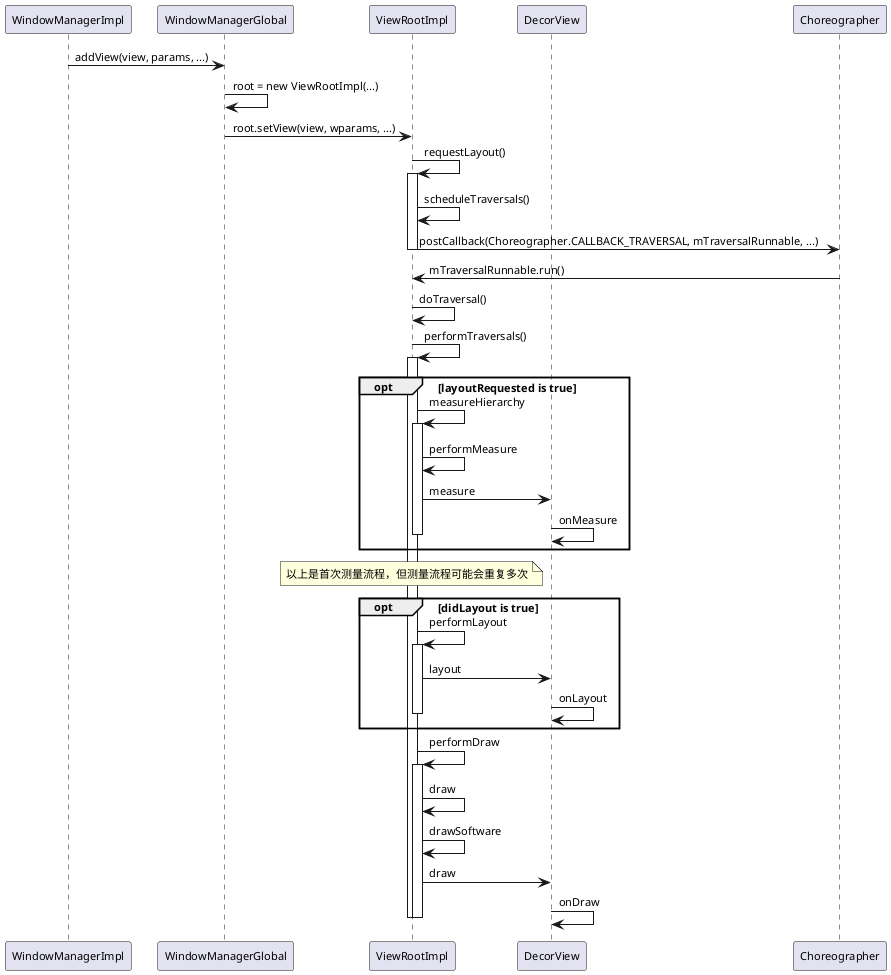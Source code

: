 /'
```sequence
participant WMI as WindowManagerImpl
participant WMG as WindowManagerGlobal
participant VRI as ViewRootImpl
participant D as DecorView
participant C as Choreographer
WMI ->> WMG : addView(view, params, ...)
WMG ->> WMG : root = new ViewRootImpl(...)
WMG ->> VRI : root = setView(view, wparams, ...)
VRI ->> VRI : requestLayout()
activate VRI
VRI ->> VRI : scheduleTraversals()
VRI ->> C : postCallback(Choreographer.CALLBACK_TRAVERSAL, mTraversalRunnable, ...)
deactivate VRI
C ->> VRI : mTraversalRunnable.run()
VRI ->> VRI : doTraversal()

VRI ->> VRI : performTraversals()
activate VRI

%% 测量流程
opt layoutRequested is true
VRI ->> VRI : measureHierarchy
activate VRI
VRI ->> VRI : performMeasure
VRI ->> D : measure
D ->> D : onMeasure
deactivate VRI
end
Note over VRI : 以上是首次测量流程，但测量流程可能会重复多次

%% 布局流程
opt didLayout is true
VRI ->> VRI : performLayout
activate VRI
VRI ->> D : layout
D ->> D : onLayout
deactivate VRI
end

%% 绘画流程
VRI ->> VRI : performDraw
activate VRI
VRI ->> VRI : draw
VRI ->> VRI : drawSoftware
VRI ->> D : draw
D ->> D : onDraw
deactivate VRI

deactivate VRI
```
'/

@startuml
skinparam DefaultFontSize 11

participant   WindowManagerImpl as   WMI
participant   WindowManagerGlobal as WMG
participant   ViewRootImpl as VRI
participant   DecorView as  D
participant   Choreographer as C

WMI -> WMG : addView(view, params, ...)
WMG -> WMG : root = new ViewRootImpl(...)
WMG -> VRI : root.setView(view, wparams, ...)
VRI -> VRI : requestLayout()
activate VRI
    VRI -> VRI : scheduleTraversals()
    VRI -> C : postCallback(Choreographer.CALLBACK_TRAVERSAL, mTraversalRunnable, ...)
deactivate VRI
C -> VRI : mTraversalRunnable.run()
VRI -> VRI : doTraversal()

VRI -> VRI : performTraversals()
activate VRI

    ' 测量流程
    opt layoutRequested is true
    VRI -> VRI : measureHierarchy
    activate VRI
        VRI -> VRI : performMeasure
        VRI -> D : measure
        D -> D : onMeasure
    deactivate VRI
    end
    Note over VRI : 以上是首次测量流程，但测量流程可能会重复多次

    ' 布局流程
    opt didLayout is true
    VRI -> VRI : performLayout
    activate VRI
        VRI -> D : layout
        D -> D : onLayout
    deactivate VRI
    end

    ' 绘画流程
    VRI -> VRI : performDraw
    activate VRI
        VRI -> VRI : draw
        VRI -> VRI : drawSoftware
        VRI -> D : draw
        D -> D : onDraw
    deactivate VRI

deactivate VRI
@enduml